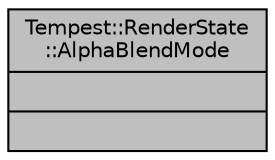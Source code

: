 digraph "Tempest::RenderState::AlphaBlendMode"
{
  edge [fontname="Helvetica",fontsize="10",labelfontname="Helvetica",labelfontsize="10"];
  node [fontname="Helvetica",fontsize="10",shape=record];
  Node1 [label="{Tempest::RenderState\l::AlphaBlendMode\n||}",height=0.2,width=0.4,color="black", fillcolor="grey75", style="filled", fontcolor="black"];
}
